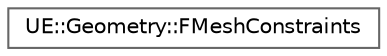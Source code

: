 digraph "Graphical Class Hierarchy"
{
 // INTERACTIVE_SVG=YES
 // LATEX_PDF_SIZE
  bgcolor="transparent";
  edge [fontname=Helvetica,fontsize=10,labelfontname=Helvetica,labelfontsize=10];
  node [fontname=Helvetica,fontsize=10,shape=box,height=0.2,width=0.4];
  rankdir="LR";
  Node0 [id="Node000000",label="UE::Geometry::FMeshConstraints",height=0.2,width=0.4,color="grey40", fillcolor="white", style="filled",URL="$d1/d1c/classUE_1_1Geometry_1_1FMeshConstraints.html",tooltip="FMeshConstraints is a set of Edge and Vertex constraints for a Triangle Mesh."];
}
